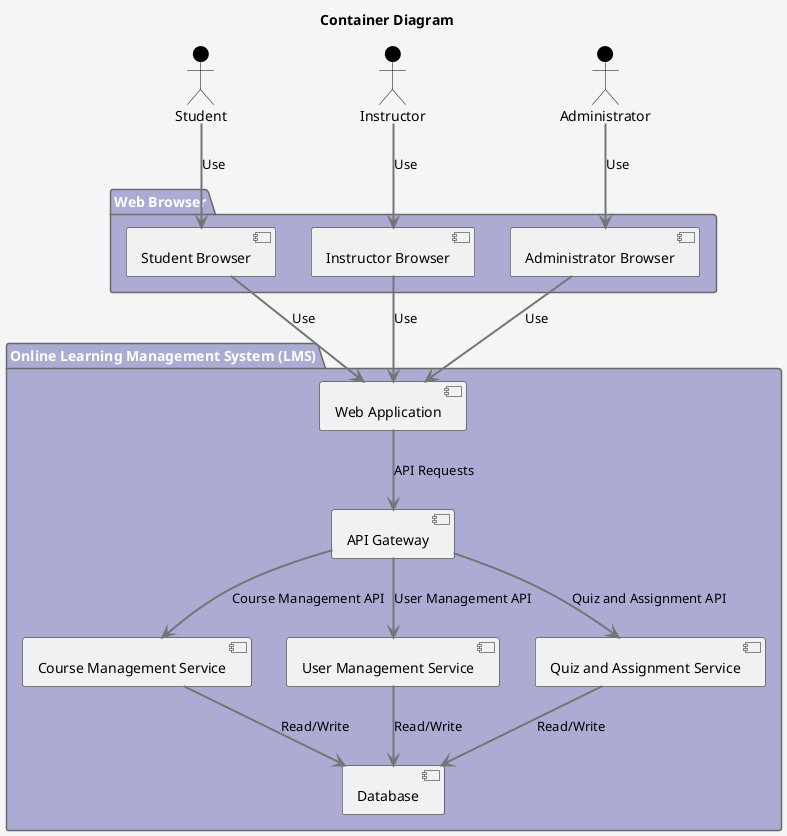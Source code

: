 @startuml
title Container Diagram

skinparam backgroundColor #F5F5F5
skinparam actor {
    BackgroundColor black
    BorderColor black
    FontColor black
}
skinparam package {
    BackgroundColor #ABABD4
    BorderColor #696969
    FontColor white
}
skinparam rectangle {
    BackgroundColor #ABABD4
    BorderColor #696969
    FontColor white
}
skinparam Arrow {
    Color #747574
    Thickness 2
}

actor Student as s
actor Instructor as i
actor Administrator as a

package "Web Browser" {
    [Student Browser] as StudentBrowser
    [Instructor Browser] as InstructorBrowser
    [Administrator Browser] as AdminBrowser
}

package "Online Learning Management System (LMS)" {
    [Web Application] as WebApp
    [API Gateway] as APIGateway
    [Course Management Service] as CourseService
    [User Management Service] as UserService
    [Quiz and Assignment Service] as QuizService
    [Database] as Database
}

s --> StudentBrowser : Use
i --> InstructorBrowser : Use
a --> AdminBrowser : Use

StudentBrowser --> WebApp : Use
InstructorBrowser --> WebApp : Use
AdminBrowser --> WebApp : Use

WebApp --> APIGateway : API Requests

APIGateway --> CourseService : Course Management API
APIGateway --> UserService : User Management API
APIGateway --> QuizService : Quiz and Assignment API

CourseService --> Database : Read/Write
UserService --> Database : Read/Write
QuizService --> Database : Read/Write
@enduml
